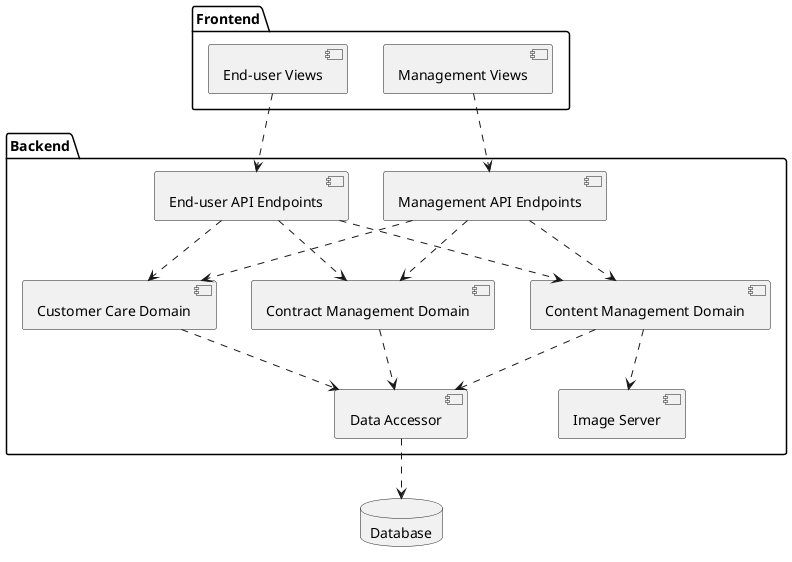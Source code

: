 @startuml

' Definitions
package Frontend {
  [End-user Views] as EUV
  [Management Views] as MNV
}

package Backend {
  [End-user API Endpoints] as EUAE
  [Management API Endpoints] as MNAE
  
  [Customer Care Domain] as CCD
  [Contract Management Domain] as CMD1
  [Content Management Domain] as CMD2
  
  [Data Accessor] as DA
  [Image Server] as IS
}

database Database as DB

' Order fixes
' MNV -[hidden]right- EUV
EUV -[hidden]right- MNV
EUAE -[hidden]right- MNAE

CCD -[hidden]right- CMD1
CMD1 -[hidden]right- CMD2

DA -[hidden]right- IS

' Connections
MNV ..> MNAE
EUV ..> EUAE

EUAE ..> CCD
EUAE ..> CMD1
EUAE ..> CMD2

MNAE ..> CCD
MNAE ..> CMD1
MNAE ..> CMD2

CCD ..> DA
CMD1 ..> DA
CMD2 ..> DA

DA ..> DB

CMD2 ..> IS

@enduml